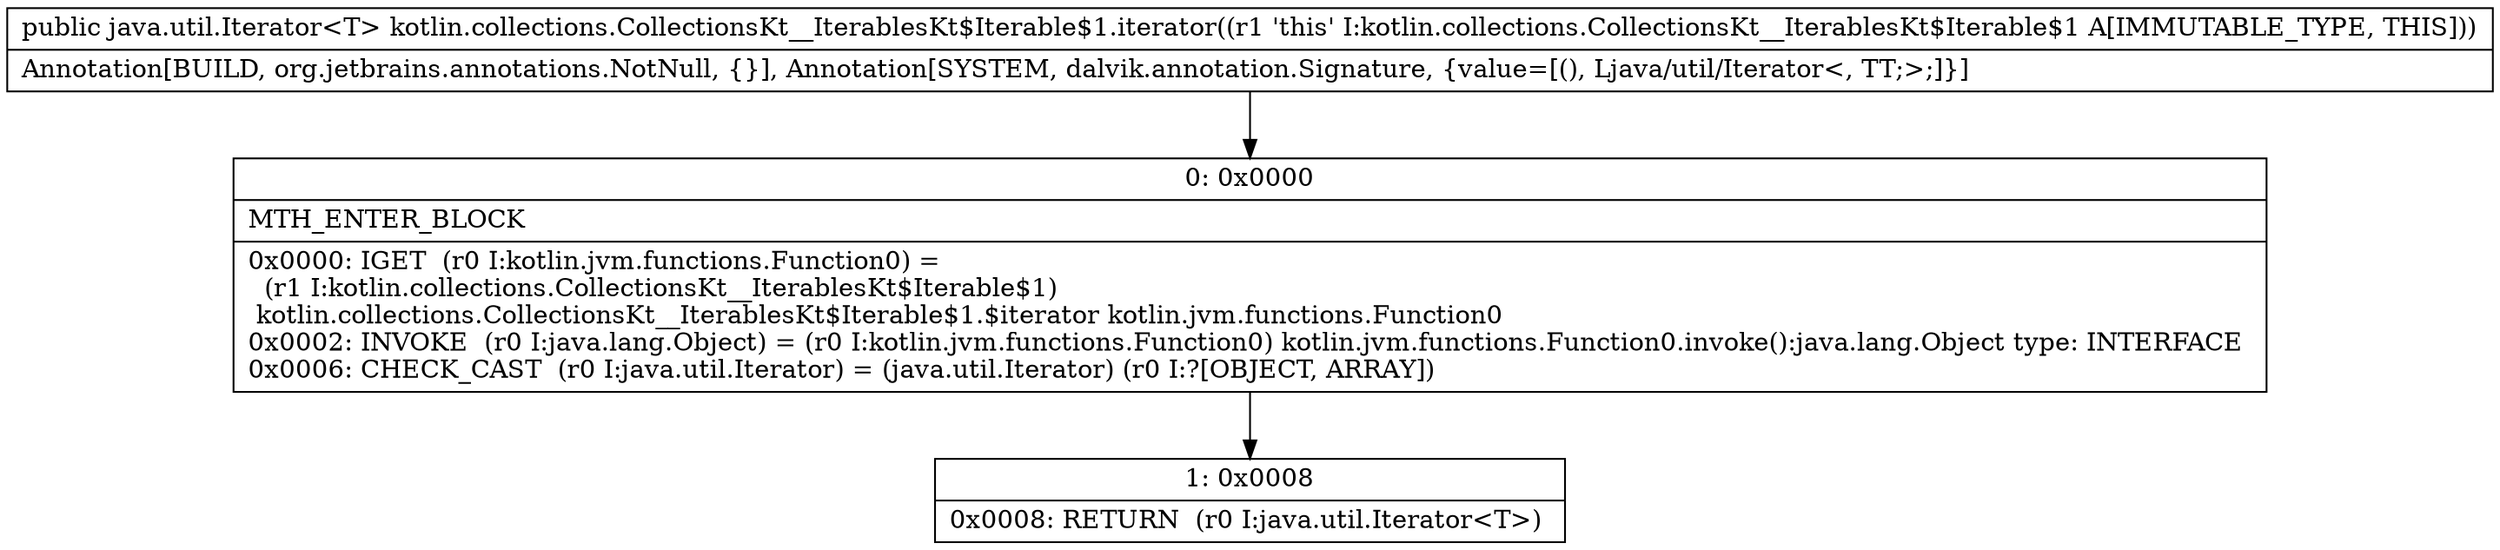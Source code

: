 digraph "CFG forkotlin.collections.CollectionsKt__IterablesKt$Iterable$1.iterator()Ljava\/util\/Iterator;" {
Node_0 [shape=record,label="{0\:\ 0x0000|MTH_ENTER_BLOCK\l|0x0000: IGET  (r0 I:kotlin.jvm.functions.Function0) = \l  (r1 I:kotlin.collections.CollectionsKt__IterablesKt$Iterable$1)\l kotlin.collections.CollectionsKt__IterablesKt$Iterable$1.$iterator kotlin.jvm.functions.Function0 \l0x0002: INVOKE  (r0 I:java.lang.Object) = (r0 I:kotlin.jvm.functions.Function0) kotlin.jvm.functions.Function0.invoke():java.lang.Object type: INTERFACE \l0x0006: CHECK_CAST  (r0 I:java.util.Iterator) = (java.util.Iterator) (r0 I:?[OBJECT, ARRAY]) \l}"];
Node_1 [shape=record,label="{1\:\ 0x0008|0x0008: RETURN  (r0 I:java.util.Iterator\<T\>) \l}"];
MethodNode[shape=record,label="{public java.util.Iterator\<T\> kotlin.collections.CollectionsKt__IterablesKt$Iterable$1.iterator((r1 'this' I:kotlin.collections.CollectionsKt__IterablesKt$Iterable$1 A[IMMUTABLE_TYPE, THIS]))  | Annotation[BUILD, org.jetbrains.annotations.NotNull, \{\}], Annotation[SYSTEM, dalvik.annotation.Signature, \{value=[(), Ljava\/util\/Iterator\<, TT;\>;]\}]\l}"];
MethodNode -> Node_0;
Node_0 -> Node_1;
}

